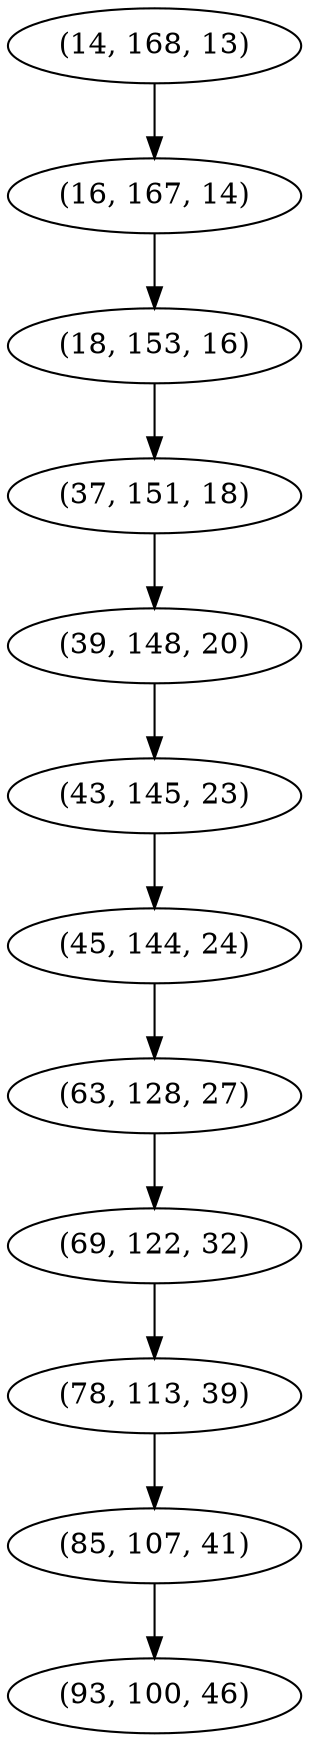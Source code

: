 digraph tree {
    "(14, 168, 13)";
    "(16, 167, 14)";
    "(18, 153, 16)";
    "(37, 151, 18)";
    "(39, 148, 20)";
    "(43, 145, 23)";
    "(45, 144, 24)";
    "(63, 128, 27)";
    "(69, 122, 32)";
    "(78, 113, 39)";
    "(85, 107, 41)";
    "(93, 100, 46)";
    "(14, 168, 13)" -> "(16, 167, 14)";
    "(16, 167, 14)" -> "(18, 153, 16)";
    "(18, 153, 16)" -> "(37, 151, 18)";
    "(37, 151, 18)" -> "(39, 148, 20)";
    "(39, 148, 20)" -> "(43, 145, 23)";
    "(43, 145, 23)" -> "(45, 144, 24)";
    "(45, 144, 24)" -> "(63, 128, 27)";
    "(63, 128, 27)" -> "(69, 122, 32)";
    "(69, 122, 32)" -> "(78, 113, 39)";
    "(78, 113, 39)" -> "(85, 107, 41)";
    "(85, 107, 41)" -> "(93, 100, 46)";
}
